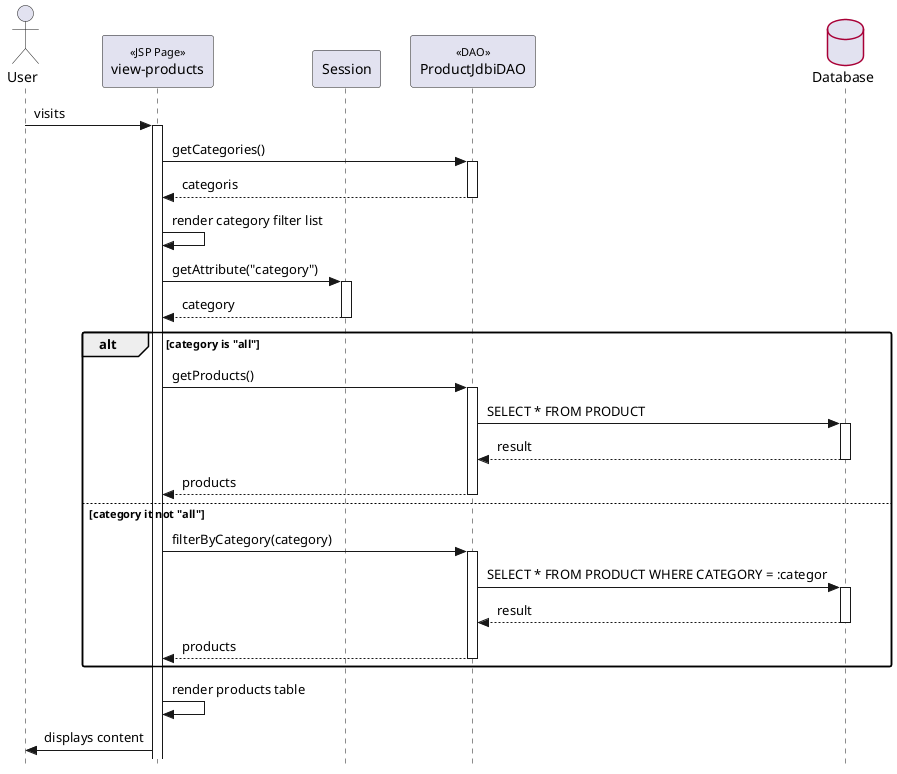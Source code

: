 @startuml

' === Style Tweaks ===

skinparam {
  Style StrictUML
  RoundCorner 5
  ParticipantPadding 10
  Padding 2
  SequenceStereotype {
    Font {
      Size 11
      Style plain
    }
  }
  Database {
    BorderColor #A80036
  }
}


' === Actors / Participants

actor "User" as user
participant "view-products" as viewPage << JSP Page >>
participant "Session" as session
participant "ProductJdbiDAO" as dao << DAO >>
database "Database" as db


' === Interactions ===

user -> viewPage++ : visits


viewPage -> dao++ : getCategories()

return categoris

viewPage -> viewPage : render category filter list

viewPage -> session++ : getAttribute("category")

return category

alt category is "all"
    viewPage -> dao++ : getProducts()
    dao -> db++ : SELECT * FROM PRODUCT
    return result
    return products


else category it not "all"
    viewPage -> dao++ : filterByCategory(category)
    dao -> db++ : SELECT * FROM PRODUCT WHERE CATEGORY = :categor
    return result
    return products
end

viewPage -> viewPage : render products table

viewPage -> user : displays content

@enduml
